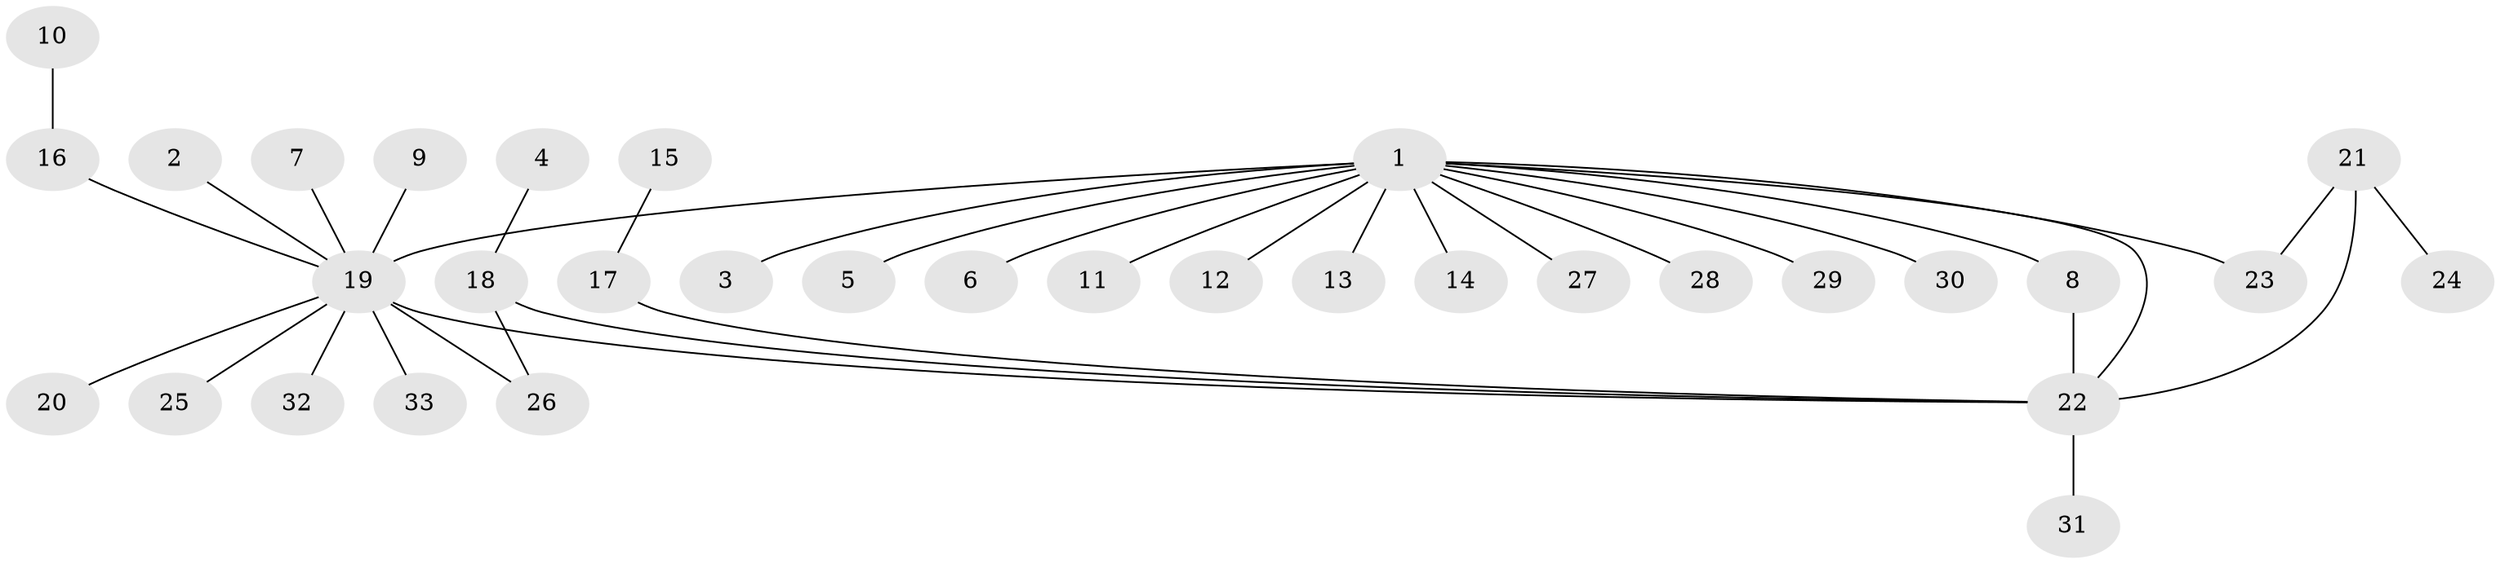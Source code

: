 // original degree distribution, {4: 0.06153846153846154, 17: 0.015384615384615385, 2: 0.15384615384615385, 16: 0.015384615384615385, 1: 0.6153846153846154, 3: 0.1076923076923077, 9: 0.015384615384615385, 5: 0.015384615384615385}
// Generated by graph-tools (version 1.1) at 2025/25/03/09/25 03:25:56]
// undirected, 33 vertices, 36 edges
graph export_dot {
graph [start="1"]
  node [color=gray90,style=filled];
  1;
  2;
  3;
  4;
  5;
  6;
  7;
  8;
  9;
  10;
  11;
  12;
  13;
  14;
  15;
  16;
  17;
  18;
  19;
  20;
  21;
  22;
  23;
  24;
  25;
  26;
  27;
  28;
  29;
  30;
  31;
  32;
  33;
  1 -- 3 [weight=1.0];
  1 -- 5 [weight=1.0];
  1 -- 6 [weight=1.0];
  1 -- 8 [weight=1.0];
  1 -- 11 [weight=1.0];
  1 -- 12 [weight=1.0];
  1 -- 13 [weight=1.0];
  1 -- 14 [weight=1.0];
  1 -- 19 [weight=3.0];
  1 -- 22 [weight=2.0];
  1 -- 23 [weight=1.0];
  1 -- 27 [weight=1.0];
  1 -- 28 [weight=1.0];
  1 -- 29 [weight=1.0];
  1 -- 30 [weight=1.0];
  2 -- 19 [weight=1.0];
  4 -- 18 [weight=1.0];
  7 -- 19 [weight=1.0];
  8 -- 22 [weight=1.0];
  9 -- 19 [weight=1.0];
  10 -- 16 [weight=1.0];
  15 -- 17 [weight=1.0];
  16 -- 19 [weight=1.0];
  17 -- 22 [weight=1.0];
  18 -- 22 [weight=1.0];
  18 -- 26 [weight=1.0];
  19 -- 20 [weight=1.0];
  19 -- 22 [weight=1.0];
  19 -- 25 [weight=1.0];
  19 -- 26 [weight=1.0];
  19 -- 32 [weight=1.0];
  19 -- 33 [weight=1.0];
  21 -- 22 [weight=1.0];
  21 -- 23 [weight=1.0];
  21 -- 24 [weight=1.0];
  22 -- 31 [weight=1.0];
}
